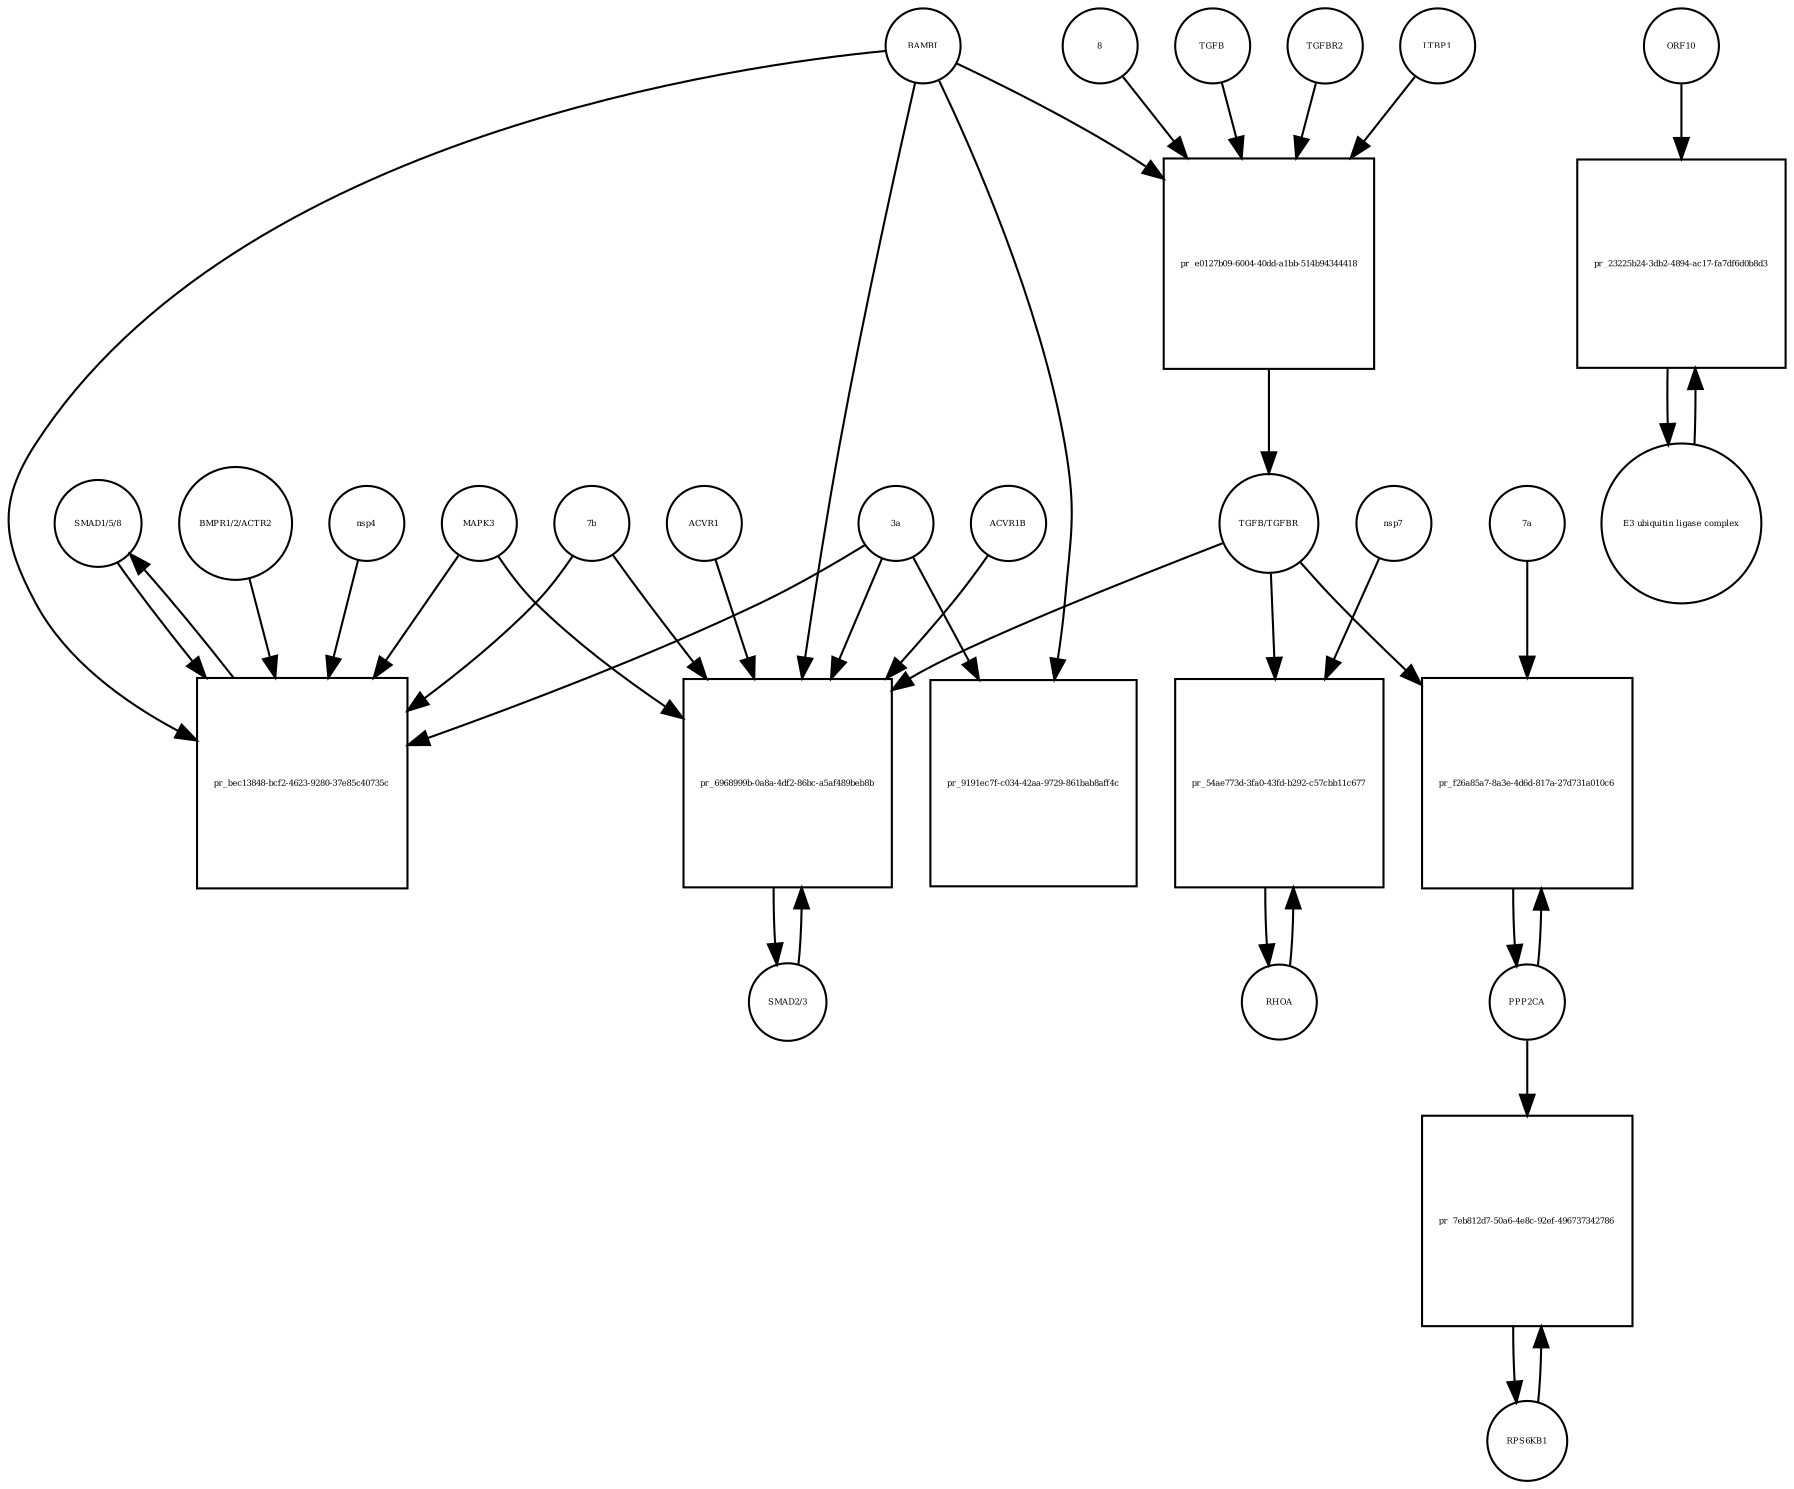 strict digraph  {
"SMAD1/5/8" [annotation="", bipartite=0, cls=complex, fontsize=4, label="SMAD1/5/8", shape=circle];
"pr_bec13848-bcf2-4623-9280-37e85c40735c" [annotation="", bipartite=1, cls=process, fontsize=4, label="pr_bec13848-bcf2-4623-9280-37e85c40735c", shape=square];
BAMBI [annotation="", bipartite=0, cls=macromolecule, fontsize=4, label=BAMBI, shape=circle];
"BMPR1/2/ACTR2" [annotation="", bipartite=0, cls=complex, fontsize=4, label="BMPR1/2/ACTR2", shape=circle];
MAPK3 [annotation="", bipartite=0, cls=macromolecule, fontsize=4, label=MAPK3, shape=circle];
"3a" [annotation="", bipartite=0, cls=macromolecule, fontsize=4, label="3a", shape=circle];
"7b" [annotation="", bipartite=0, cls=macromolecule, fontsize=4, label="7b", shape=circle];
nsp4 [annotation="", bipartite=0, cls=macromolecule, fontsize=4, label=nsp4, shape=circle];
"SMAD2/3" [annotation="", bipartite=0, cls=complex, fontsize=4, label="SMAD2/3", shape=circle];
"pr_6968999b-0a8a-4df2-86bc-a5af489beb8b" [annotation="", bipartite=1, cls=process, fontsize=4, label="pr_6968999b-0a8a-4df2-86bc-a5af489beb8b", shape=square];
"TGFB/TGFBR" [annotation="", bipartite=0, cls=complex, fontsize=4, label="TGFB/TGFBR", shape=circle];
ACVR1 [annotation="", bipartite=0, cls=macromolecule, fontsize=4, label=ACVR1, shape=circle];
ACVR1B [annotation="", bipartite=0, cls=macromolecule, fontsize=4, label=ACVR1B, shape=circle];
RHOA [annotation="", bipartite=0, cls=macromolecule, fontsize=4, label=RHOA, shape=circle];
"pr_54ae773d-3fa0-43fd-b292-c57cbb11c677" [annotation="", bipartite=1, cls=process, fontsize=4, label="pr_54ae773d-3fa0-43fd-b292-c57cbb11c677", shape=square];
nsp7 [annotation="", bipartite=0, cls=macromolecule, fontsize=4, label=nsp7, shape=circle];
PPP2CA [annotation="", bipartite=0, cls=macromolecule, fontsize=4, label=PPP2CA, shape=circle];
"pr_f26a85a7-8a3e-4d6d-817a-27d731a010c6" [annotation="", bipartite=1, cls=process, fontsize=4, label="pr_f26a85a7-8a3e-4d6d-817a-27d731a010c6", shape=square];
"7a" [annotation="", bipartite=0, cls=macromolecule, fontsize=4, label="7a", shape=circle];
RPS6KB1 [annotation="", bipartite=0, cls=macromolecule, fontsize=4, label=RPS6KB1, shape=circle];
"pr_7eb812d7-50a6-4e8c-92ef-496737342786" [annotation="", bipartite=1, cls=process, fontsize=4, label="pr_7eb812d7-50a6-4e8c-92ef-496737342786", shape=square];
"pr_9191ec7f-c034-42aa-9729-861bab8aff4c" [annotation="", bipartite=1, cls=process, fontsize=4, label="pr_9191ec7f-c034-42aa-9729-861bab8aff4c", shape=square];
TGFB [annotation="", bipartite=0, cls=macromolecule, fontsize=4, label=TGFB, shape=circle];
"pr_e0127b09-6004-40dd-a1bb-514b94344418" [annotation="", bipartite=1, cls=process, fontsize=4, label="pr_e0127b09-6004-40dd-a1bb-514b94344418", shape=square];
TGFBR2 [annotation="", bipartite=0, cls=macromolecule, fontsize=4, label=TGFBR2, shape=circle];
LTBP1 [annotation="", bipartite=0, cls=macromolecule, fontsize=4, label=LTBP1, shape=circle];
8 [annotation="", bipartite=0, cls=macromolecule, fontsize=4, label=8, shape=circle];
ORF10 [annotation="", bipartite=0, cls=macromolecule, fontsize=4, label=ORF10, shape=circle];
"pr_23225b24-3db2-4894-ac17-fa7df6d0b8d3" [annotation="", bipartite=1, cls=process, fontsize=4, label="pr_23225b24-3db2-4894-ac17-fa7df6d0b8d3", shape=square];
"E3 ubiquitin ligase complex" [annotation="", bipartite=0, cls=complex, fontsize=4, label="E3 ubiquitin ligase complex", shape=circle];
"SMAD1/5/8" -> "pr_bec13848-bcf2-4623-9280-37e85c40735c"  [annotation="", interaction_type=consumption];
"pr_bec13848-bcf2-4623-9280-37e85c40735c" -> "SMAD1/5/8"  [annotation="", interaction_type=production];
BAMBI -> "pr_bec13848-bcf2-4623-9280-37e85c40735c"  [annotation="urn_miriam_doi_10.1101%2F2020.06.17.156455", interaction_type=inhibition];
BAMBI -> "pr_6968999b-0a8a-4df2-86bc-a5af489beb8b"  [annotation="urn_miriam_doi_10.1101%2F2020.06.17.156455", interaction_type=inhibition];
BAMBI -> "pr_9191ec7f-c034-42aa-9729-861bab8aff4c"  [annotation="", interaction_type=consumption];
BAMBI -> "pr_e0127b09-6004-40dd-a1bb-514b94344418"  [annotation="urn_miriam_doi_10.1101%2F2020.06.17.156455", interaction_type=inhibition];
"BMPR1/2/ACTR2" -> "pr_bec13848-bcf2-4623-9280-37e85c40735c"  [annotation="urn_miriam_doi_10.1101%2F2020.06.17.156455", interaction_type=catalysis];
MAPK3 -> "pr_bec13848-bcf2-4623-9280-37e85c40735c"  [annotation="urn_miriam_doi_10.1101%2F2020.06.17.156455", interaction_type=inhibition];
MAPK3 -> "pr_6968999b-0a8a-4df2-86bc-a5af489beb8b"  [annotation="urn_miriam_doi_10.1101%2F2020.06.17.156455", interaction_type=inhibition];
"3a" -> "pr_bec13848-bcf2-4623-9280-37e85c40735c"  [annotation="urn_miriam_doi_10.1101%2F2020.06.17.156455", interaction_type=stimulation];
"3a" -> "pr_6968999b-0a8a-4df2-86bc-a5af489beb8b"  [annotation="urn_miriam_doi_10.1101%2F2020.06.17.156455", interaction_type=stimulation];
"3a" -> "pr_9191ec7f-c034-42aa-9729-861bab8aff4c"  [annotation="urn_miriam_doi_10.1101%2F2020.06.17.156455", interaction_type=stimulation];
"7b" -> "pr_bec13848-bcf2-4623-9280-37e85c40735c"  [annotation="urn_miriam_doi_10.1101%2F2020.06.17.156455", interaction_type=stimulation];
"7b" -> "pr_6968999b-0a8a-4df2-86bc-a5af489beb8b"  [annotation="urn_miriam_doi_10.1101%2F2020.06.17.156455", interaction_type=stimulation];
nsp4 -> "pr_bec13848-bcf2-4623-9280-37e85c40735c"  [annotation="urn_miriam_doi_10.1101%2F2020.06.17.156455", interaction_type=stimulation];
"SMAD2/3" -> "pr_6968999b-0a8a-4df2-86bc-a5af489beb8b"  [annotation="", interaction_type=consumption];
"pr_6968999b-0a8a-4df2-86bc-a5af489beb8b" -> "SMAD2/3"  [annotation="", interaction_type=production];
"TGFB/TGFBR" -> "pr_6968999b-0a8a-4df2-86bc-a5af489beb8b"  [annotation="urn_miriam_doi_10.1101%2F2020.06.17.156455", interaction_type=stimulation];
"TGFB/TGFBR" -> "pr_54ae773d-3fa0-43fd-b292-c57cbb11c677"  [annotation="urn_miriam_doi_10.1101%2F2020.06.17.156455", interaction_type=stimulation];
"TGFB/TGFBR" -> "pr_f26a85a7-8a3e-4d6d-817a-27d731a010c6"  [annotation="urn_miriam_doi_10.1101%2F2020.03.31.019216", interaction_type=stimulation];
ACVR1 -> "pr_6968999b-0a8a-4df2-86bc-a5af489beb8b"  [annotation="urn_miriam_doi_10.1101%2F2020.06.17.156455", interaction_type=catalysis];
ACVR1B -> "pr_6968999b-0a8a-4df2-86bc-a5af489beb8b"  [annotation="urn_miriam_doi_10.1101%2F2020.06.17.156455", interaction_type=catalysis];
RHOA -> "pr_54ae773d-3fa0-43fd-b292-c57cbb11c677"  [annotation="", interaction_type=consumption];
"pr_54ae773d-3fa0-43fd-b292-c57cbb11c677" -> RHOA  [annotation="", interaction_type=production];
nsp7 -> "pr_54ae773d-3fa0-43fd-b292-c57cbb11c677"  [annotation="urn_miriam_doi_10.1101%2F2020.06.17.156455", interaction_type=stimulation];
PPP2CA -> "pr_f26a85a7-8a3e-4d6d-817a-27d731a010c6"  [annotation="", interaction_type=consumption];
PPP2CA -> "pr_7eb812d7-50a6-4e8c-92ef-496737342786"  [annotation="", interaction_type=catalysis];
"pr_f26a85a7-8a3e-4d6d-817a-27d731a010c6" -> PPP2CA  [annotation="", interaction_type=production];
"7a" -> "pr_f26a85a7-8a3e-4d6d-817a-27d731a010c6"  [annotation="urn_miriam_doi_10.1101%2F2020.03.31.019216", interaction_type=stimulation];
RPS6KB1 -> "pr_7eb812d7-50a6-4e8c-92ef-496737342786"  [annotation="", interaction_type=consumption];
"pr_7eb812d7-50a6-4e8c-92ef-496737342786" -> RPS6KB1  [annotation="", interaction_type=production];
TGFB -> "pr_e0127b09-6004-40dd-a1bb-514b94344418"  [annotation="", interaction_type=consumption];
"pr_e0127b09-6004-40dd-a1bb-514b94344418" -> "TGFB/TGFBR"  [annotation="", interaction_type=production];
TGFBR2 -> "pr_e0127b09-6004-40dd-a1bb-514b94344418"  [annotation="", interaction_type=consumption];
LTBP1 -> "pr_e0127b09-6004-40dd-a1bb-514b94344418"  [annotation="urn_miriam_doi_10.1101%2F2020.06.17.156455", interaction_type=inhibition];
8 -> "pr_e0127b09-6004-40dd-a1bb-514b94344418"  [annotation="urn_miriam_doi_10.1101%2F2020.06.17.156455", interaction_type=stimulation];
ORF10 -> "pr_23225b24-3db2-4894-ac17-fa7df6d0b8d3"  [annotation="", interaction_type=consumption];
"pr_23225b24-3db2-4894-ac17-fa7df6d0b8d3" -> "E3 ubiquitin ligase complex"  [annotation="", interaction_type=production];
"E3 ubiquitin ligase complex" -> "pr_23225b24-3db2-4894-ac17-fa7df6d0b8d3"  [annotation="", interaction_type=consumption];
}
